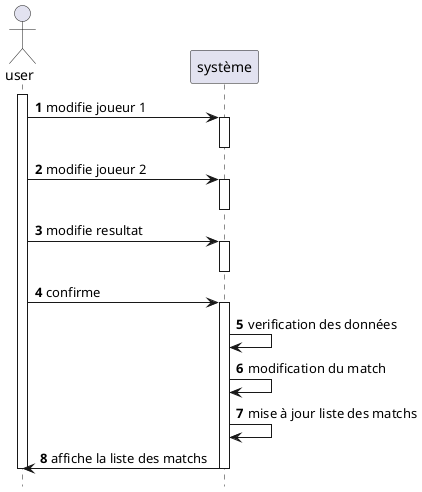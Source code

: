@startuml SSD_UPD_MATCH
autonumber
hide footbox
skinparam shadowing false

actor user as u
participant système as s
activate u
u -> s :modifie joueur 1
activate s
deactivate s
u -> s :modifie joueur 2
activate s
deactivate s
u -> s :modifie resultat
activate s
deactivate s
u -> s :confirme
activate s
s -> s :verification des données
s -> s :modification du match
s -> s :mise à jour liste des matchs
s -> u :affiche la liste des matchs
deactivate s
deactivate u
@enduml